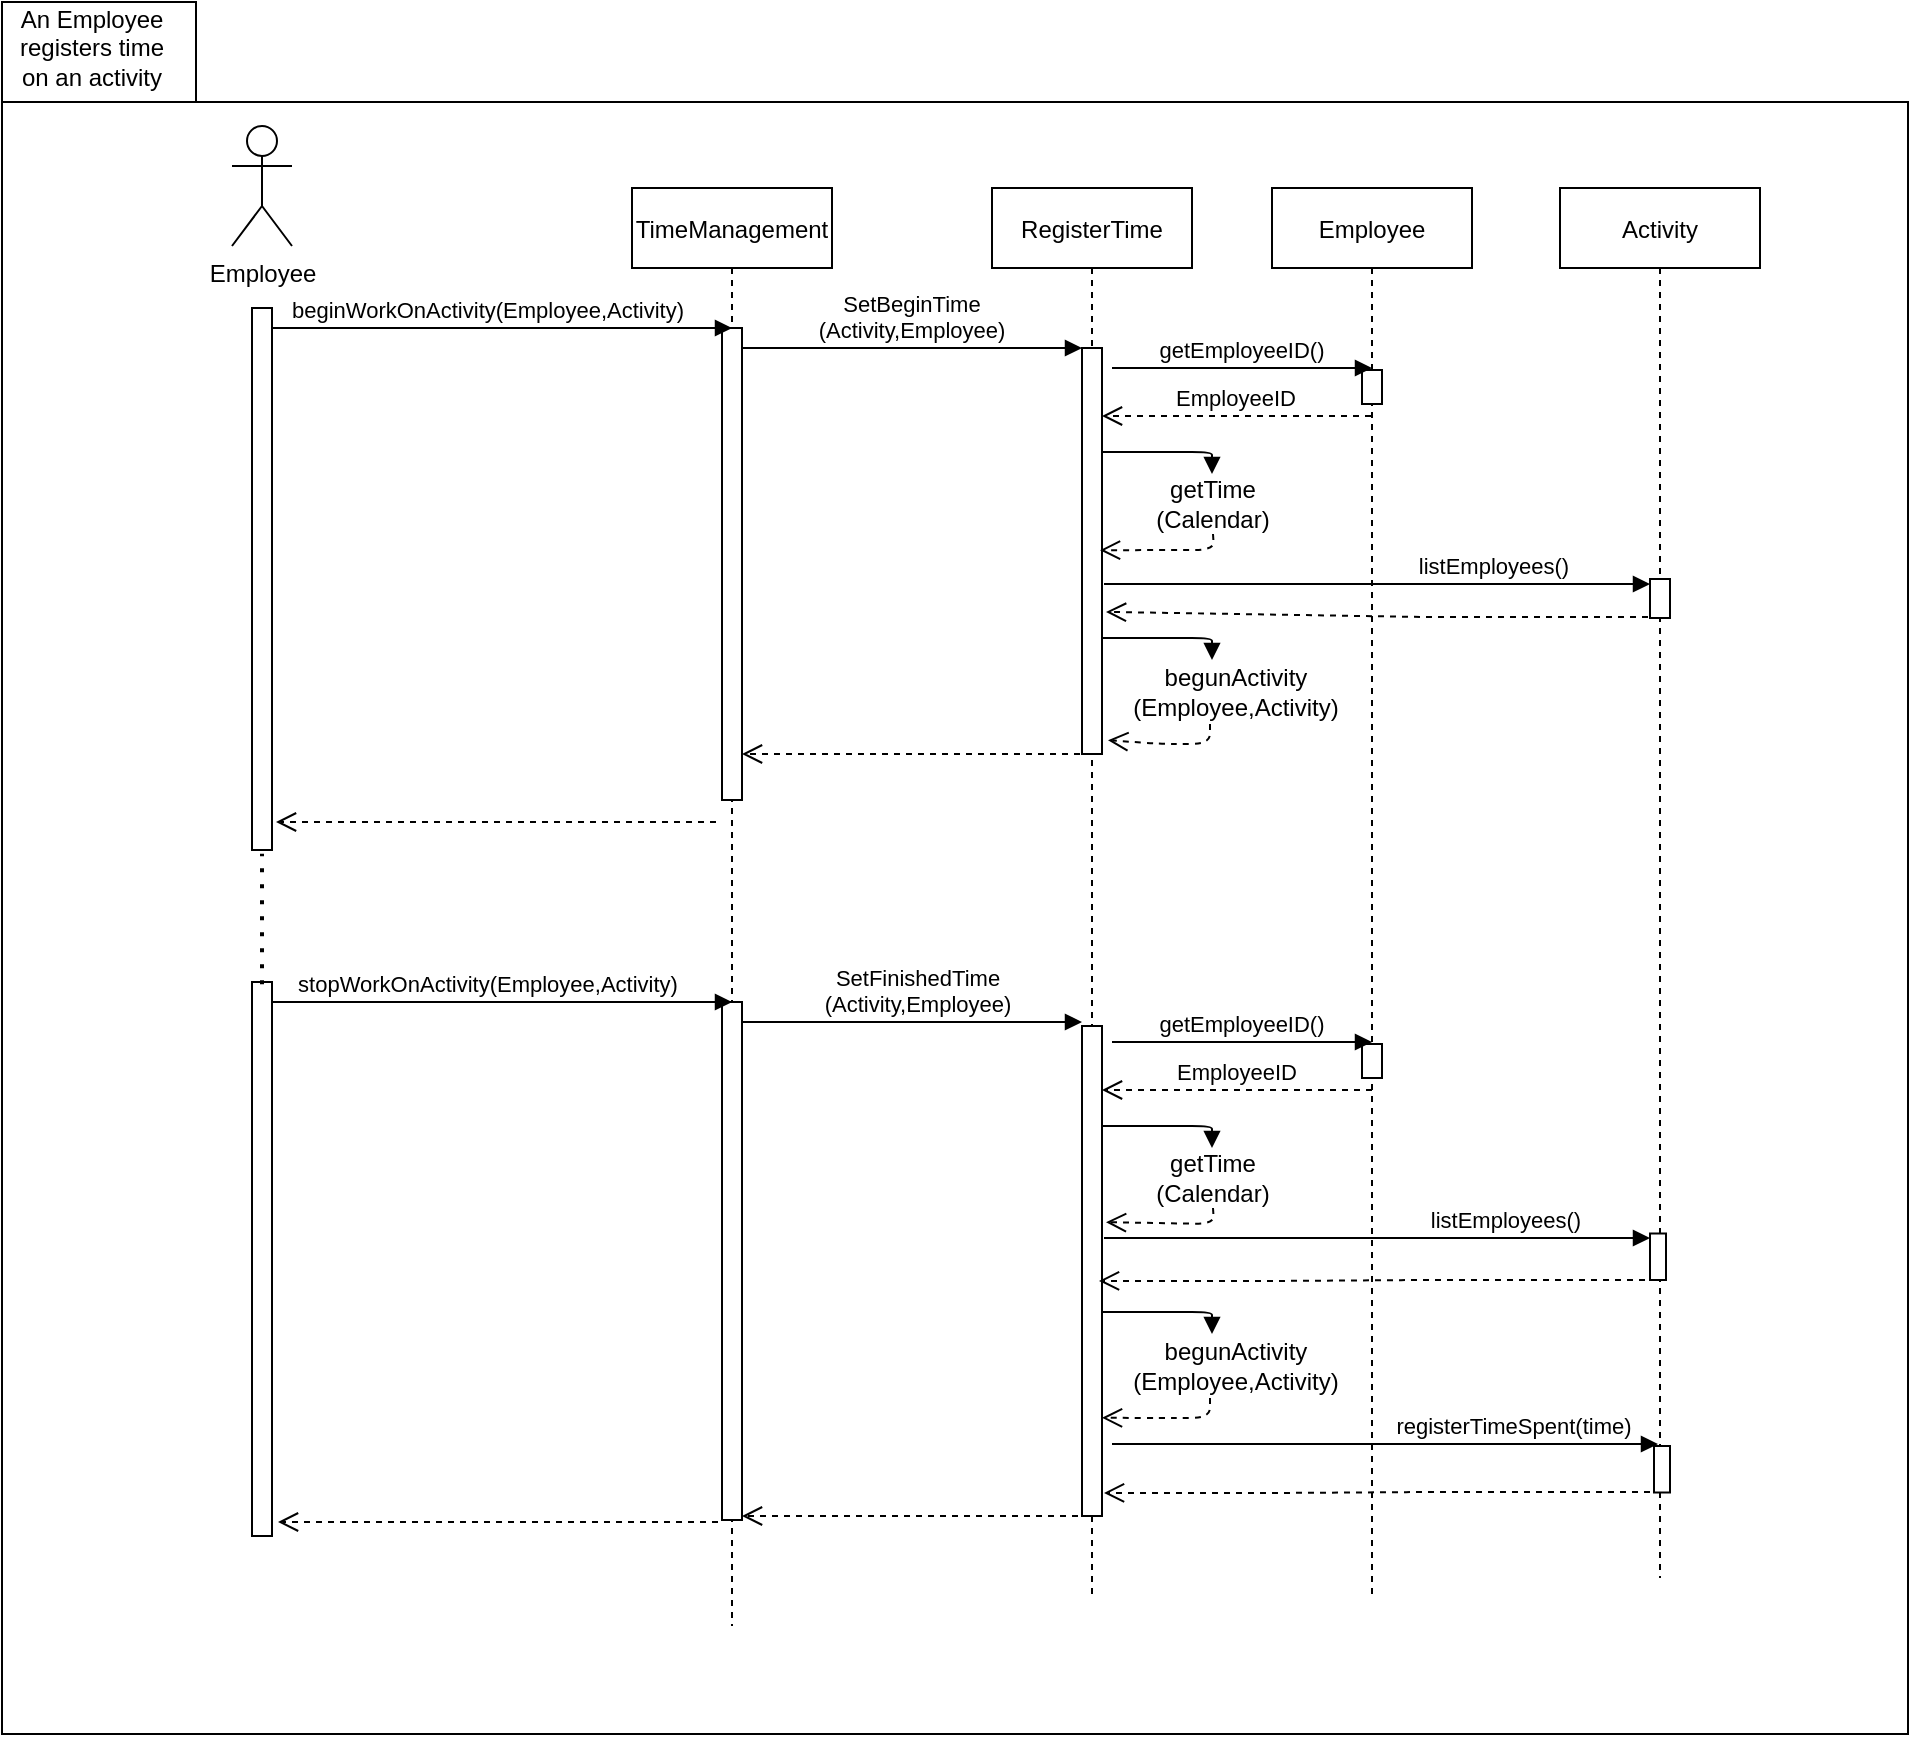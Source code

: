 <mxfile version="14.4.9" type="github">
  <diagram id="kgpKYQtTHZ0yAKxKKP6v" name="Page-1">
    <mxGraphModel dx="1822" dy="1191" grid="0" gridSize="10" guides="1" tooltips="1" connect="1" arrows="1" fold="1" page="0" pageScale="1" pageWidth="850" pageHeight="1100" math="0" shadow="0">
      <root>
        <mxCell id="0" />
        <mxCell id="1" parent="0" />
        <mxCell id="GEfkpnBCydYt2Uem3Nhz-18" value="" style="shape=folder;fontStyle=1;spacingTop=10;tabWidth=97;tabHeight=50;tabPosition=left;html=1;" parent="1" vertex="1">
          <mxGeometry x="-195" y="-13" width="953" height="866" as="geometry" />
        </mxCell>
        <mxCell id="3nuBFxr9cyL0pnOWT2aG-1" value="TimeManagement" style="shape=umlLifeline;perimeter=lifelinePerimeter;container=1;collapsible=0;recursiveResize=0;rounded=0;shadow=0;strokeWidth=1;" parent="1" vertex="1">
          <mxGeometry x="120" y="80" width="100" height="719" as="geometry" />
        </mxCell>
        <mxCell id="3nuBFxr9cyL0pnOWT2aG-2" value="" style="points=[];perimeter=orthogonalPerimeter;rounded=0;shadow=0;strokeWidth=1;" parent="3nuBFxr9cyL0pnOWT2aG-1" vertex="1">
          <mxGeometry x="45" y="70" width="10" height="236" as="geometry" />
        </mxCell>
        <mxCell id="XJ2rWfy9zvPIhmqtdK8Y-41" value="" style="points=[];perimeter=orthogonalPerimeter;rounded=0;shadow=0;strokeWidth=1;" parent="3nuBFxr9cyL0pnOWT2aG-1" vertex="1">
          <mxGeometry x="45" y="407" width="10" height="259" as="geometry" />
        </mxCell>
        <mxCell id="3nuBFxr9cyL0pnOWT2aG-5" value="RegisterTime" style="shape=umlLifeline;perimeter=lifelinePerimeter;container=1;collapsible=0;recursiveResize=0;rounded=0;shadow=0;strokeWidth=1;" parent="1" vertex="1">
          <mxGeometry x="300" y="80" width="100" height="705" as="geometry" />
        </mxCell>
        <mxCell id="3nuBFxr9cyL0pnOWT2aG-6" value="" style="points=[];perimeter=orthogonalPerimeter;rounded=0;shadow=0;strokeWidth=1;" parent="3nuBFxr9cyL0pnOWT2aG-5" vertex="1">
          <mxGeometry x="45" y="80" width="10" height="203" as="geometry" />
        </mxCell>
        <mxCell id="XJ2rWfy9zvPIhmqtdK8Y-42" value="" style="points=[];perimeter=orthogonalPerimeter;rounded=0;shadow=0;strokeWidth=1;" parent="3nuBFxr9cyL0pnOWT2aG-5" vertex="1">
          <mxGeometry x="45" y="419" width="10" height="245" as="geometry" />
        </mxCell>
        <mxCell id="3nuBFxr9cyL0pnOWT2aG-7" value="" style="verticalAlign=bottom;endArrow=open;dashed=1;endSize=8;shadow=0;strokeWidth=1;exitX=-0.1;exitY=1;exitDx=0;exitDy=0;exitPerimeter=0;" parent="1" target="3nuBFxr9cyL0pnOWT2aG-2" edge="1" source="3nuBFxr9cyL0pnOWT2aG-6">
          <mxGeometry relative="1" as="geometry">
            <mxPoint x="275" y="236" as="targetPoint" />
            <mxPoint x="343" y="387" as="sourcePoint" />
            <Array as="points">
              <mxPoint x="271" y="363" />
            </Array>
          </mxGeometry>
        </mxCell>
        <mxCell id="3nuBFxr9cyL0pnOWT2aG-8" value="SetBeginTime&#xa;(Activity,Employee)" style="verticalAlign=bottom;endArrow=block;entryX=0;entryY=0;shadow=0;strokeWidth=1;" parent="1" source="3nuBFxr9cyL0pnOWT2aG-2" target="3nuBFxr9cyL0pnOWT2aG-6" edge="1">
          <mxGeometry relative="1" as="geometry">
            <mxPoint x="275" y="160" as="sourcePoint" />
          </mxGeometry>
        </mxCell>
        <mxCell id="GEfkpnBCydYt2Uem3Nhz-1" value="Employee" style="shape=umlLifeline;perimeter=lifelinePerimeter;container=1;collapsible=0;recursiveResize=0;rounded=0;shadow=0;strokeWidth=1;" parent="1" vertex="1">
          <mxGeometry x="440" y="80" width="100" height="705" as="geometry" />
        </mxCell>
        <mxCell id="GEfkpnBCydYt2Uem3Nhz-2" value="" style="points=[];perimeter=orthogonalPerimeter;rounded=0;shadow=0;strokeWidth=1;" parent="GEfkpnBCydYt2Uem3Nhz-1" vertex="1">
          <mxGeometry x="45" y="91" width="10" height="17" as="geometry" />
        </mxCell>
        <mxCell id="XJ2rWfy9zvPIhmqtdK8Y-43" value="" style="points=[];perimeter=orthogonalPerimeter;rounded=0;shadow=0;strokeWidth=1;" parent="GEfkpnBCydYt2Uem3Nhz-1" vertex="1">
          <mxGeometry x="45" y="428" width="10" height="17" as="geometry" />
        </mxCell>
        <mxCell id="GEfkpnBCydYt2Uem3Nhz-9" value="beginWorkOnActivity(Employee,Activity)" style="verticalAlign=bottom;endArrow=block;entryX=0;entryY=0;shadow=0;strokeWidth=1;" parent="1" edge="1">
          <mxGeometry x="-0.059" relative="1" as="geometry">
            <mxPoint x="-60" y="150" as="sourcePoint" />
            <mxPoint x="170" y="150.0" as="targetPoint" />
            <mxPoint as="offset" />
          </mxGeometry>
        </mxCell>
        <mxCell id="GEfkpnBCydYt2Uem3Nhz-11" value="getEmployeeID()" style="verticalAlign=bottom;endArrow=block;shadow=0;strokeWidth=1;" parent="1" edge="1">
          <mxGeometry relative="1" as="geometry">
            <mxPoint x="360" y="170.0" as="sourcePoint" />
            <mxPoint x="490" y="170" as="targetPoint" />
          </mxGeometry>
        </mxCell>
        <mxCell id="GEfkpnBCydYt2Uem3Nhz-12" value="EmployeeID" style="verticalAlign=bottom;endArrow=open;dashed=1;endSize=8;shadow=0;strokeWidth=1;" parent="1" source="GEfkpnBCydYt2Uem3Nhz-1" target="3nuBFxr9cyL0pnOWT2aG-6" edge="1">
          <mxGeometry relative="1" as="geometry">
            <mxPoint x="360" y="210" as="targetPoint" />
            <mxPoint x="490" y="210.0" as="sourcePoint" />
            <Array as="points">
              <mxPoint x="462" y="194" />
              <mxPoint x="378" y="194" />
            </Array>
          </mxGeometry>
        </mxCell>
        <mxCell id="GEfkpnBCydYt2Uem3Nhz-13" value="Employee" style="shape=umlActor;verticalLabelPosition=bottom;verticalAlign=top;html=1;outlineConnect=0;" parent="1" vertex="1">
          <mxGeometry x="-80" y="49" width="30" height="60" as="geometry" />
        </mxCell>
        <mxCell id="GEfkpnBCydYt2Uem3Nhz-16" value="" style="points=[];perimeter=orthogonalPerimeter;rounded=0;shadow=0;strokeWidth=1;" parent="1" vertex="1">
          <mxGeometry x="-70" y="140" width="10" height="271" as="geometry" />
        </mxCell>
        <mxCell id="GEfkpnBCydYt2Uem3Nhz-17" value="" style="verticalAlign=bottom;endArrow=open;dashed=1;endSize=8;exitX=0;exitY=0.95;shadow=0;strokeWidth=1;" parent="1" edge="1">
          <mxGeometry relative="1" as="geometry">
            <mxPoint x="-58" y="397" as="targetPoint" />
            <mxPoint x="162" y="397.0" as="sourcePoint" />
          </mxGeometry>
        </mxCell>
        <mxCell id="GEfkpnBCydYt2Uem3Nhz-19" value="An Employee registers time on an activity" style="text;html=1;strokeColor=none;fillColor=none;align=center;verticalAlign=middle;whiteSpace=wrap;rounded=0;" parent="1" vertex="1">
          <mxGeometry x="-190" width="80" height="20" as="geometry" />
        </mxCell>
        <mxCell id="GEfkpnBCydYt2Uem3Nhz-24" value="" style="verticalAlign=bottom;endArrow=block;shadow=0;strokeWidth=1;" parent="1" edge="1">
          <mxGeometry relative="1" as="geometry">
            <mxPoint x="355" y="212" as="sourcePoint" />
            <mxPoint x="410" y="223" as="targetPoint" />
            <Array as="points">
              <mxPoint x="410" y="212" />
            </Array>
          </mxGeometry>
        </mxCell>
        <mxCell id="XJ2rWfy9zvPIhmqtdK8Y-1" value="Activity" style="shape=umlLifeline;perimeter=lifelinePerimeter;container=1;collapsible=0;recursiveResize=0;rounded=0;shadow=0;strokeWidth=1;" parent="1" vertex="1">
          <mxGeometry x="584" y="80" width="100" height="695" as="geometry" />
        </mxCell>
        <mxCell id="XJ2rWfy9zvPIhmqtdK8Y-2" value="" style="points=[];perimeter=orthogonalPerimeter;rounded=0;shadow=0;strokeWidth=1;" parent="XJ2rWfy9zvPIhmqtdK8Y-1" vertex="1">
          <mxGeometry x="45" y="195.5" width="10" height="19.5" as="geometry" />
        </mxCell>
        <mxCell id="XJ2rWfy9zvPIhmqtdK8Y-44" value="" style="points=[];perimeter=orthogonalPerimeter;rounded=0;shadow=0;strokeWidth=1;" parent="XJ2rWfy9zvPIhmqtdK8Y-1" vertex="1">
          <mxGeometry x="45" y="522.75" width="8" height="23.25" as="geometry" />
        </mxCell>
        <mxCell id="XJ2rWfy9zvPIhmqtdK8Y-45" value="" style="points=[];perimeter=orthogonalPerimeter;rounded=0;shadow=0;strokeWidth=1;" parent="XJ2rWfy9zvPIhmqtdK8Y-1" vertex="1">
          <mxGeometry x="47" y="629" width="8" height="23.25" as="geometry" />
        </mxCell>
        <mxCell id="XJ2rWfy9zvPIhmqtdK8Y-5" value="" style="verticalAlign=bottom;endArrow=open;dashed=1;endSize=8;exitX=0.5;exitY=1;shadow=0;strokeWidth=1;exitDx=0;exitDy=0;entryX=0.9;entryY=0.498;entryDx=0;entryDy=0;entryPerimeter=0;" parent="1" source="GEfkpnBCydYt2Uem3Nhz-26" target="3nuBFxr9cyL0pnOWT2aG-6" edge="1">
          <mxGeometry relative="1" as="geometry">
            <mxPoint x="355" y="266" as="targetPoint" />
            <mxPoint x="490" y="266" as="sourcePoint" />
            <Array as="points">
              <mxPoint x="411" y="261" />
            </Array>
          </mxGeometry>
        </mxCell>
        <mxCell id="GEfkpnBCydYt2Uem3Nhz-26" value="getTime (Calendar)" style="text;html=1;strokeColor=none;fillColor=none;align=center;verticalAlign=middle;whiteSpace=wrap;rounded=0;" parent="1" vertex="1">
          <mxGeometry x="369" y="222" width="83" height="31" as="geometry" />
        </mxCell>
        <mxCell id="XJ2rWfy9zvPIhmqtdK8Y-6" value="listEmployees()" style="verticalAlign=bottom;endArrow=block;shadow=0;strokeWidth=1;" parent="1" target="XJ2rWfy9zvPIhmqtdK8Y-2" edge="1">
          <mxGeometry x="0.429" relative="1" as="geometry">
            <mxPoint x="356" y="278" as="sourcePoint" />
            <mxPoint x="486" y="278" as="targetPoint" />
            <mxPoint as="offset" />
          </mxGeometry>
        </mxCell>
        <mxCell id="XJ2rWfy9zvPIhmqtdK8Y-7" value="" style="verticalAlign=bottom;endArrow=open;dashed=1;endSize=8;exitX=0.5;exitY=0.38;shadow=0;strokeWidth=1;exitDx=0;exitDy=0;exitPerimeter=0;entryX=1.2;entryY=0.65;entryDx=0;entryDy=0;entryPerimeter=0;" parent="1" target="3nuBFxr9cyL0pnOWT2aG-6" edge="1">
          <mxGeometry x="-0.429" relative="1" as="geometry">
            <mxPoint x="361" y="295" as="targetPoint" />
            <mxPoint x="628" y="294.5" as="sourcePoint" />
            <Array as="points">
              <mxPoint x="600" y="294.5" />
              <mxPoint x="516" y="294.5" />
            </Array>
            <mxPoint as="offset" />
          </mxGeometry>
        </mxCell>
        <mxCell id="XJ2rWfy9zvPIhmqtdK8Y-15" value="" style="verticalAlign=bottom;endArrow=block;shadow=0;strokeWidth=1;" parent="1" edge="1">
          <mxGeometry relative="1" as="geometry">
            <mxPoint x="355" y="305" as="sourcePoint" />
            <mxPoint x="410" y="316" as="targetPoint" />
            <Array as="points">
              <mxPoint x="410" y="305" />
            </Array>
          </mxGeometry>
        </mxCell>
        <mxCell id="XJ2rWfy9zvPIhmqtdK8Y-16" value="" style="verticalAlign=bottom;endArrow=open;dashed=1;endSize=8;shadow=0;strokeWidth=1;entryX=1.3;entryY=0.966;entryDx=0;entryDy=0;entryPerimeter=0;" parent="1" target="3nuBFxr9cyL0pnOWT2aG-6" edge="1">
          <mxGeometry relative="1" as="geometry">
            <mxPoint x="377" y="280.092" as="targetPoint" />
            <mxPoint x="409" y="348" as="sourcePoint" />
            <Array as="points">
              <mxPoint x="409" y="358" />
              <mxPoint x="385" y="358" />
            </Array>
          </mxGeometry>
        </mxCell>
        <mxCell id="XJ2rWfy9zvPIhmqtdK8Y-17" value="&lt;div&gt;begunActivity&lt;/div&gt;&lt;div&gt;(Employee,Activity)&lt;/div&gt;" style="text;html=1;strokeColor=none;fillColor=none;align=center;verticalAlign=middle;whiteSpace=wrap;rounded=0;" parent="1" vertex="1">
          <mxGeometry x="369" y="316" width="106" height="31" as="geometry" />
        </mxCell>
        <mxCell id="XJ2rWfy9zvPIhmqtdK8Y-22" value="" style="verticalAlign=bottom;endArrow=open;dashed=1;endSize=8;shadow=0;strokeWidth=1;" parent="1" edge="1">
          <mxGeometry relative="1" as="geometry">
            <mxPoint x="175" y="744" as="targetPoint" />
            <mxPoint x="343" y="744" as="sourcePoint" />
            <Array as="points" />
          </mxGeometry>
        </mxCell>
        <mxCell id="XJ2rWfy9zvPIhmqtdK8Y-23" value="SetFinishedTime&#xa;(Activity,Employee)" style="verticalAlign=bottom;endArrow=block;entryX=0;entryY=0;shadow=0;strokeWidth=1;" parent="1" edge="1">
          <mxGeometry x="0.035" relative="1" as="geometry">
            <mxPoint x="175" y="497.0" as="sourcePoint" />
            <mxPoint x="345" y="497.0" as="targetPoint" />
            <mxPoint as="offset" />
          </mxGeometry>
        </mxCell>
        <mxCell id="XJ2rWfy9zvPIhmqtdK8Y-26" value="stopWorkOnActivity(Employee,Activity)" style="verticalAlign=bottom;endArrow=block;entryX=0;entryY=0;shadow=0;strokeWidth=1;" parent="1" edge="1">
          <mxGeometry x="-0.059" relative="1" as="geometry">
            <mxPoint x="-60" y="487" as="sourcePoint" />
            <mxPoint x="170" y="487" as="targetPoint" />
            <mxPoint as="offset" />
          </mxGeometry>
        </mxCell>
        <mxCell id="XJ2rWfy9zvPIhmqtdK8Y-27" value="getEmployeeID()" style="verticalAlign=bottom;endArrow=block;shadow=0;strokeWidth=1;" parent="1" edge="1">
          <mxGeometry relative="1" as="geometry">
            <mxPoint x="360" y="507" as="sourcePoint" />
            <mxPoint x="490" y="507" as="targetPoint" />
          </mxGeometry>
        </mxCell>
        <mxCell id="XJ2rWfy9zvPIhmqtdK8Y-28" value="EmployeeID" style="verticalAlign=bottom;endArrow=open;dashed=1;endSize=8;exitX=0.5;exitY=0.38;shadow=0;strokeWidth=1;exitDx=0;exitDy=0;exitPerimeter=0;" parent="1" edge="1">
          <mxGeometry relative="1" as="geometry">
            <mxPoint x="355" y="531" as="targetPoint" />
            <mxPoint x="490" y="531" as="sourcePoint" />
            <Array as="points">
              <mxPoint x="462" y="531" />
              <mxPoint x="378" y="531" />
            </Array>
          </mxGeometry>
        </mxCell>
        <mxCell id="XJ2rWfy9zvPIhmqtdK8Y-29" value="" style="points=[];perimeter=orthogonalPerimeter;rounded=0;shadow=0;strokeWidth=1;" parent="1" vertex="1">
          <mxGeometry x="-70" y="477" width="10" height="277" as="geometry" />
        </mxCell>
        <mxCell id="XJ2rWfy9zvPIhmqtdK8Y-30" value="" style="verticalAlign=bottom;endArrow=open;dashed=1;endSize=8;exitX=0;exitY=0.95;shadow=0;strokeWidth=1;" parent="1" edge="1">
          <mxGeometry relative="1" as="geometry">
            <mxPoint x="-57" y="747" as="targetPoint" />
            <mxPoint x="163" y="747.0" as="sourcePoint" />
          </mxGeometry>
        </mxCell>
        <mxCell id="XJ2rWfy9zvPIhmqtdK8Y-31" value="" style="verticalAlign=bottom;endArrow=block;shadow=0;strokeWidth=1;" parent="1" edge="1">
          <mxGeometry relative="1" as="geometry">
            <mxPoint x="355" y="549" as="sourcePoint" />
            <mxPoint x="410" y="560" as="targetPoint" />
            <Array as="points">
              <mxPoint x="410" y="549" />
            </Array>
          </mxGeometry>
        </mxCell>
        <mxCell id="XJ2rWfy9zvPIhmqtdK8Y-34" value="" style="verticalAlign=bottom;endArrow=open;dashed=1;endSize=8;exitX=0.5;exitY=1;shadow=0;strokeWidth=1;exitDx=0;exitDy=0;entryX=1.2;entryY=0.439;entryDx=0;entryDy=0;entryPerimeter=0;" parent="1" source="XJ2rWfy9zvPIhmqtdK8Y-35" edge="1">
          <mxGeometry relative="1" as="geometry">
            <mxPoint x="357" y="597.092" as="targetPoint" />
            <mxPoint x="490" y="603" as="sourcePoint" />
            <Array as="points">
              <mxPoint x="411" y="598" />
            </Array>
          </mxGeometry>
        </mxCell>
        <mxCell id="XJ2rWfy9zvPIhmqtdK8Y-35" value="getTime (Calendar)" style="text;html=1;strokeColor=none;fillColor=none;align=center;verticalAlign=middle;whiteSpace=wrap;rounded=0;" parent="1" vertex="1">
          <mxGeometry x="369" y="559" width="83" height="31" as="geometry" />
        </mxCell>
        <mxCell id="XJ2rWfy9zvPIhmqtdK8Y-36" value="listEmployees()" style="verticalAlign=bottom;endArrow=block;shadow=0;strokeWidth=1;" parent="1" edge="1">
          <mxGeometry x="0.472" relative="1" as="geometry">
            <mxPoint x="356" y="605" as="sourcePoint" />
            <mxPoint x="629" y="605" as="targetPoint" />
            <mxPoint as="offset" />
          </mxGeometry>
        </mxCell>
        <mxCell id="XJ2rWfy9zvPIhmqtdK8Y-37" value="" style="verticalAlign=bottom;endArrow=open;dashed=1;endSize=8;exitX=0.5;exitY=0.38;shadow=0;strokeWidth=1;exitDx=0;exitDy=0;exitPerimeter=0;entryX=1;entryY=0.592;entryDx=0;entryDy=0;entryPerimeter=0;" parent="1" edge="1">
          <mxGeometry x="-0.429" relative="1" as="geometry">
            <mxPoint x="353.5" y="626.476" as="targetPoint" />
            <mxPoint x="626.5" y="626" as="sourcePoint" />
            <Array as="points">
              <mxPoint x="598.5" y="626" />
              <mxPoint x="514.5" y="626" />
              <mxPoint x="439.5" y="626.5" />
            </Array>
            <mxPoint as="offset" />
          </mxGeometry>
        </mxCell>
        <mxCell id="XJ2rWfy9zvPIhmqtdK8Y-38" value="" style="verticalAlign=bottom;endArrow=block;shadow=0;strokeWidth=1;" parent="1" edge="1">
          <mxGeometry relative="1" as="geometry">
            <mxPoint x="355" y="642" as="sourcePoint" />
            <mxPoint x="410" y="653" as="targetPoint" />
            <Array as="points">
              <mxPoint x="410" y="642" />
            </Array>
          </mxGeometry>
        </mxCell>
        <mxCell id="XJ2rWfy9zvPIhmqtdK8Y-39" value="" style="verticalAlign=bottom;endArrow=open;dashed=1;endSize=8;shadow=0;strokeWidth=1;entryX=1;entryY=0.868;entryDx=0;entryDy=0;entryPerimeter=0;" parent="1" edge="1">
          <mxGeometry relative="1" as="geometry">
            <mxPoint x="355" y="694.904" as="targetPoint" />
            <mxPoint x="409" y="685" as="sourcePoint" />
            <Array as="points">
              <mxPoint x="409" y="695" />
              <mxPoint x="385" y="695" />
            </Array>
          </mxGeometry>
        </mxCell>
        <mxCell id="XJ2rWfy9zvPIhmqtdK8Y-40" value="&lt;div&gt;begunActivity&lt;/div&gt;&lt;div&gt;(Employee,Activity)&lt;/div&gt;" style="text;html=1;strokeColor=none;fillColor=none;align=center;verticalAlign=middle;whiteSpace=wrap;rounded=0;" parent="1" vertex="1">
          <mxGeometry x="369" y="653" width="106" height="31" as="geometry" />
        </mxCell>
        <mxCell id="XJ2rWfy9zvPIhmqtdK8Y-46" value="registerTimeSpent(time)" style="verticalAlign=bottom;endArrow=block;shadow=0;strokeWidth=1;" parent="1" edge="1">
          <mxGeometry x="0.472" relative="1" as="geometry">
            <mxPoint x="360" y="708" as="sourcePoint" />
            <mxPoint x="633" y="708" as="targetPoint" />
            <mxPoint as="offset" />
          </mxGeometry>
        </mxCell>
        <mxCell id="XJ2rWfy9zvPIhmqtdK8Y-47" value="" style="endArrow=none;dashed=1;html=1;dashPattern=1 3;strokeWidth=2;entryX=0.5;entryY=1.007;entryDx=0;entryDy=0;entryPerimeter=0;exitX=0.5;exitY=0.004;exitDx=0;exitDy=0;exitPerimeter=0;" parent="1" source="XJ2rWfy9zvPIhmqtdK8Y-29" target="GEfkpnBCydYt2Uem3Nhz-16" edge="1">
          <mxGeometry width="50" height="50" relative="1" as="geometry">
            <mxPoint x="182" y="447" as="sourcePoint" />
            <mxPoint x="232" y="397" as="targetPoint" />
          </mxGeometry>
        </mxCell>
        <mxCell id="XJ2rWfy9zvPIhmqtdK8Y-48" value="" style="verticalAlign=bottom;endArrow=open;dashed=1;endSize=8;exitX=0.5;exitY=0.38;shadow=0;strokeWidth=1;exitDx=0;exitDy=0;exitPerimeter=0;entryX=1;entryY=0.592;entryDx=0;entryDy=0;entryPerimeter=0;" parent="1" edge="1">
          <mxGeometry x="-0.429" relative="1" as="geometry">
            <mxPoint x="356" y="732.476" as="targetPoint" />
            <mxPoint x="629" y="732" as="sourcePoint" />
            <Array as="points">
              <mxPoint x="601" y="732" />
              <mxPoint x="517" y="732" />
              <mxPoint x="442" y="732.5" />
            </Array>
            <mxPoint as="offset" />
          </mxGeometry>
        </mxCell>
      </root>
    </mxGraphModel>
  </diagram>
</mxfile>
